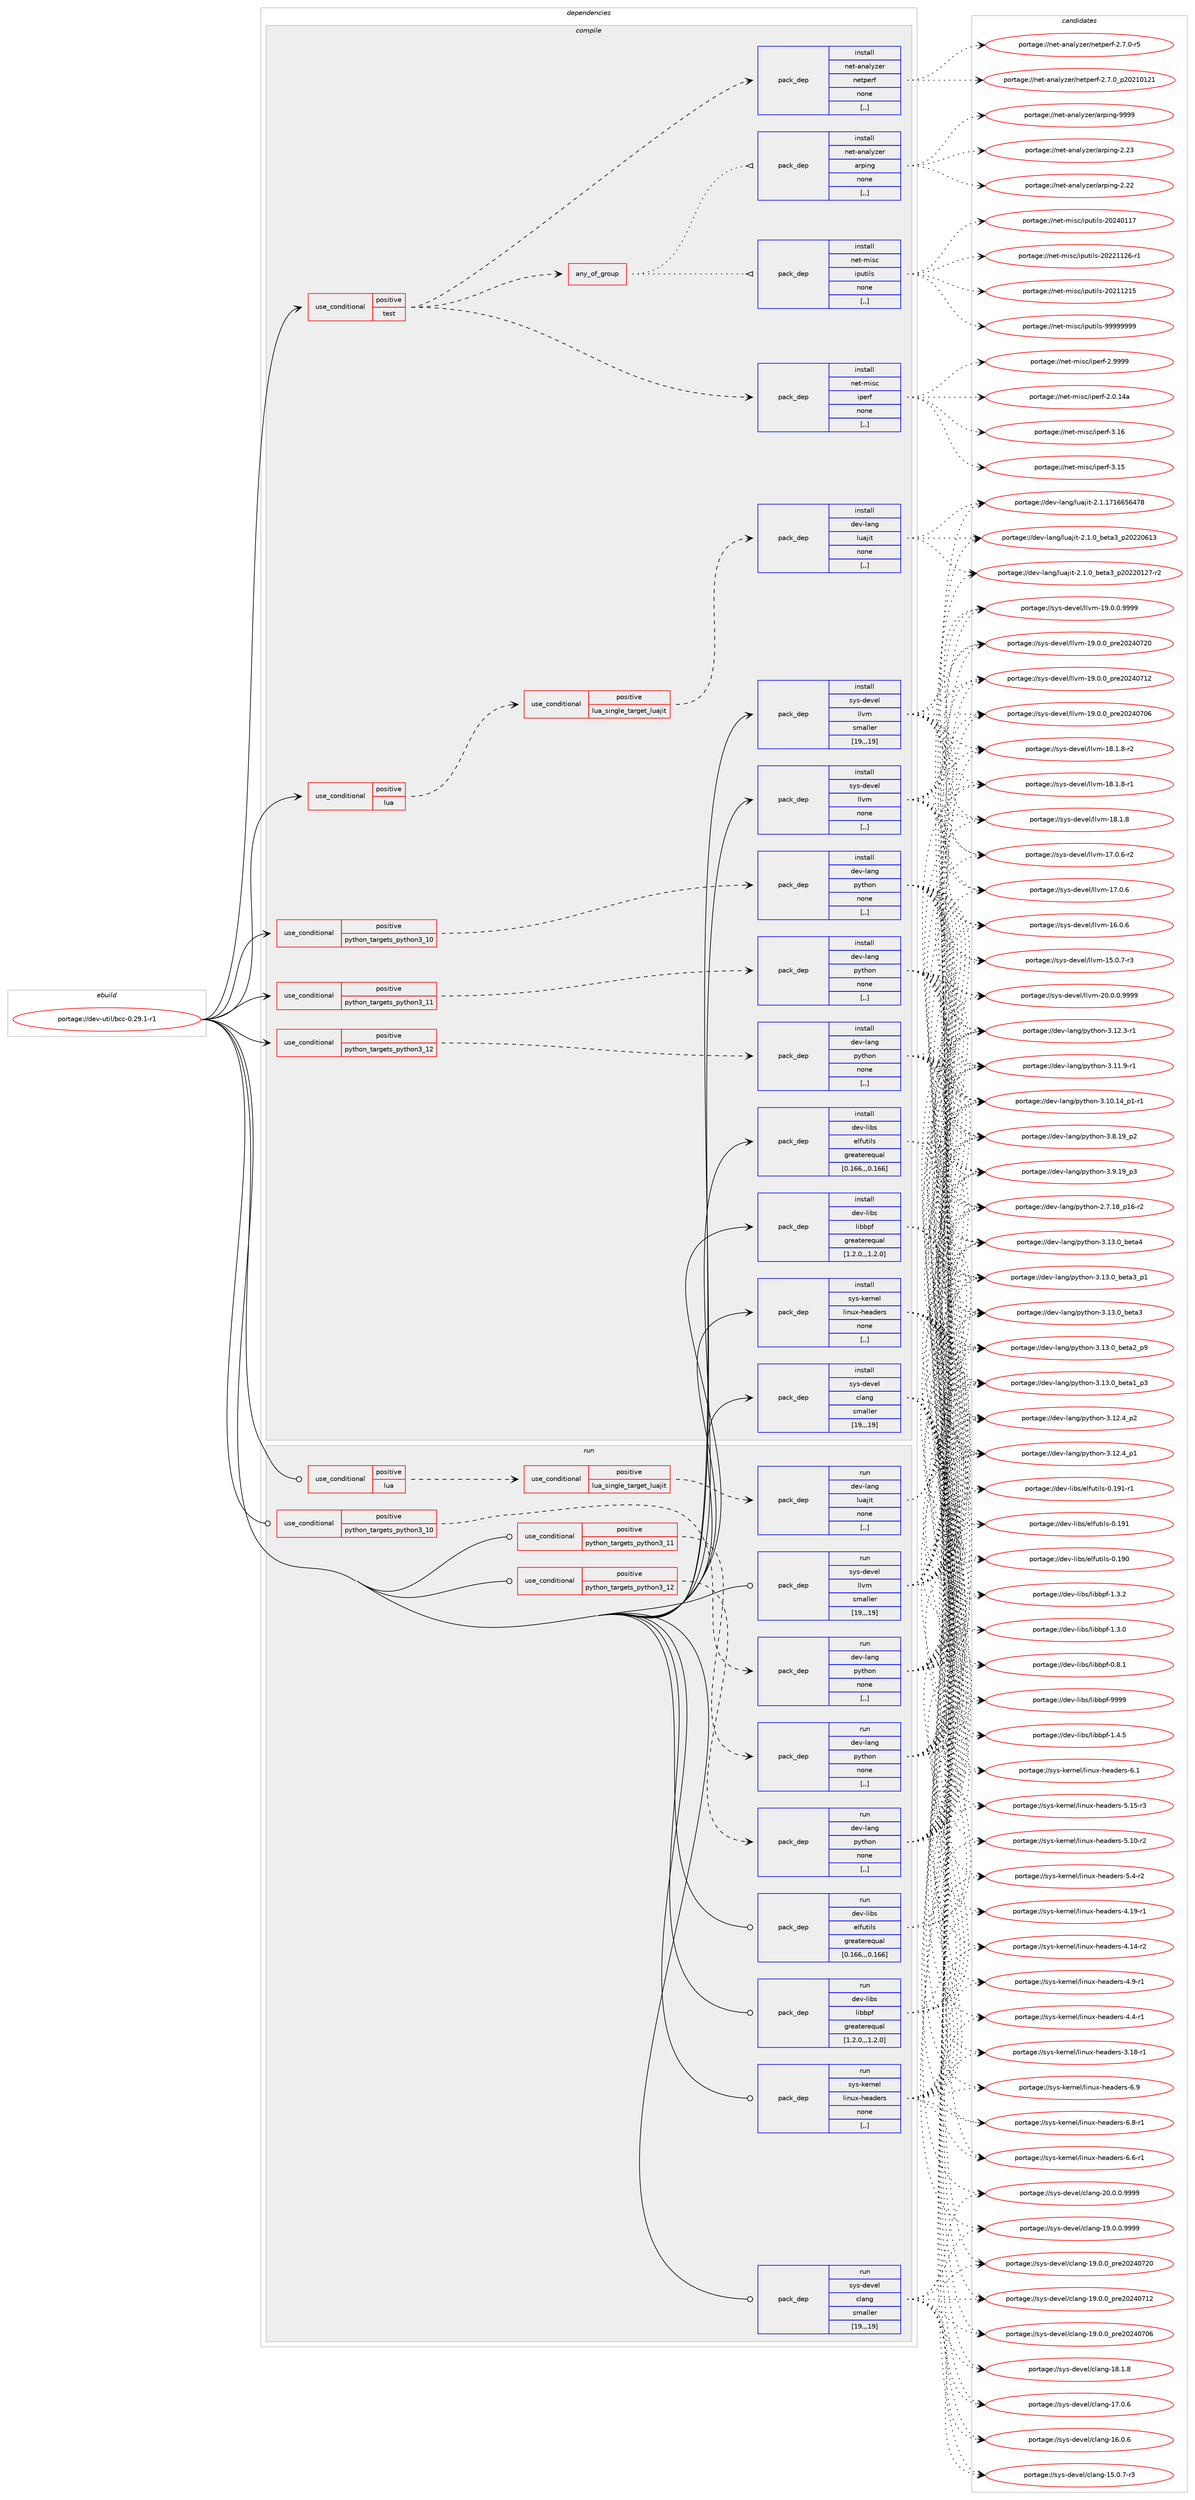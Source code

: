 digraph prolog {

# *************
# Graph options
# *************

newrank=true;
concentrate=true;
compound=true;
graph [rankdir=LR,fontname=Helvetica,fontsize=10,ranksep=1.5];#, ranksep=2.5, nodesep=0.2];
edge  [arrowhead=vee];
node  [fontname=Helvetica,fontsize=10];

# **********
# The ebuild
# **********

subgraph cluster_leftcol {
color=gray;
label=<<i>ebuild</i>>;
id [label="portage://dev-util/bcc-0.29.1-r1", color=red, width=4, href="../dev-util/bcc-0.29.1-r1.svg"];
}

# ****************
# The dependencies
# ****************

subgraph cluster_midcol {
color=gray;
label=<<i>dependencies</i>>;
subgraph cluster_compile {
fillcolor="#eeeeee";
style=filled;
label=<<i>compile</i>>;
subgraph cond59511 {
dependency211293 [label=<<TABLE BORDER="0" CELLBORDER="1" CELLSPACING="0" CELLPADDING="4"><TR><TD ROWSPAN="3" CELLPADDING="10">use_conditional</TD></TR><TR><TD>positive</TD></TR><TR><TD>lua</TD></TR></TABLE>>, shape=none, color=red];
subgraph cond59512 {
dependency211294 [label=<<TABLE BORDER="0" CELLBORDER="1" CELLSPACING="0" CELLPADDING="4"><TR><TD ROWSPAN="3" CELLPADDING="10">use_conditional</TD></TR><TR><TD>positive</TD></TR><TR><TD>lua_single_target_luajit</TD></TR></TABLE>>, shape=none, color=red];
subgraph pack150382 {
dependency211295 [label=<<TABLE BORDER="0" CELLBORDER="1" CELLSPACING="0" CELLPADDING="4" WIDTH="220"><TR><TD ROWSPAN="6" CELLPADDING="30">pack_dep</TD></TR><TR><TD WIDTH="110">install</TD></TR><TR><TD>dev-lang</TD></TR><TR><TD>luajit</TD></TR><TR><TD>none</TD></TR><TR><TD>[,,]</TD></TR></TABLE>>, shape=none, color=blue];
}
dependency211294:e -> dependency211295:w [weight=20,style="dashed",arrowhead="vee"];
}
dependency211293:e -> dependency211294:w [weight=20,style="dashed",arrowhead="vee"];
}
id:e -> dependency211293:w [weight=20,style="solid",arrowhead="vee"];
subgraph cond59513 {
dependency211296 [label=<<TABLE BORDER="0" CELLBORDER="1" CELLSPACING="0" CELLPADDING="4"><TR><TD ROWSPAN="3" CELLPADDING="10">use_conditional</TD></TR><TR><TD>positive</TD></TR><TR><TD>python_targets_python3_10</TD></TR></TABLE>>, shape=none, color=red];
subgraph pack150383 {
dependency211297 [label=<<TABLE BORDER="0" CELLBORDER="1" CELLSPACING="0" CELLPADDING="4" WIDTH="220"><TR><TD ROWSPAN="6" CELLPADDING="30">pack_dep</TD></TR><TR><TD WIDTH="110">install</TD></TR><TR><TD>dev-lang</TD></TR><TR><TD>python</TD></TR><TR><TD>none</TD></TR><TR><TD>[,,]</TD></TR></TABLE>>, shape=none, color=blue];
}
dependency211296:e -> dependency211297:w [weight=20,style="dashed",arrowhead="vee"];
}
id:e -> dependency211296:w [weight=20,style="solid",arrowhead="vee"];
subgraph cond59514 {
dependency211298 [label=<<TABLE BORDER="0" CELLBORDER="1" CELLSPACING="0" CELLPADDING="4"><TR><TD ROWSPAN="3" CELLPADDING="10">use_conditional</TD></TR><TR><TD>positive</TD></TR><TR><TD>python_targets_python3_11</TD></TR></TABLE>>, shape=none, color=red];
subgraph pack150384 {
dependency211299 [label=<<TABLE BORDER="0" CELLBORDER="1" CELLSPACING="0" CELLPADDING="4" WIDTH="220"><TR><TD ROWSPAN="6" CELLPADDING="30">pack_dep</TD></TR><TR><TD WIDTH="110">install</TD></TR><TR><TD>dev-lang</TD></TR><TR><TD>python</TD></TR><TR><TD>none</TD></TR><TR><TD>[,,]</TD></TR></TABLE>>, shape=none, color=blue];
}
dependency211298:e -> dependency211299:w [weight=20,style="dashed",arrowhead="vee"];
}
id:e -> dependency211298:w [weight=20,style="solid",arrowhead="vee"];
subgraph cond59515 {
dependency211300 [label=<<TABLE BORDER="0" CELLBORDER="1" CELLSPACING="0" CELLPADDING="4"><TR><TD ROWSPAN="3" CELLPADDING="10">use_conditional</TD></TR><TR><TD>positive</TD></TR><TR><TD>python_targets_python3_12</TD></TR></TABLE>>, shape=none, color=red];
subgraph pack150385 {
dependency211301 [label=<<TABLE BORDER="0" CELLBORDER="1" CELLSPACING="0" CELLPADDING="4" WIDTH="220"><TR><TD ROWSPAN="6" CELLPADDING="30">pack_dep</TD></TR><TR><TD WIDTH="110">install</TD></TR><TR><TD>dev-lang</TD></TR><TR><TD>python</TD></TR><TR><TD>none</TD></TR><TR><TD>[,,]</TD></TR></TABLE>>, shape=none, color=blue];
}
dependency211300:e -> dependency211301:w [weight=20,style="dashed",arrowhead="vee"];
}
id:e -> dependency211300:w [weight=20,style="solid",arrowhead="vee"];
subgraph cond59516 {
dependency211302 [label=<<TABLE BORDER="0" CELLBORDER="1" CELLSPACING="0" CELLPADDING="4"><TR><TD ROWSPAN="3" CELLPADDING="10">use_conditional</TD></TR><TR><TD>positive</TD></TR><TR><TD>test</TD></TR></TABLE>>, shape=none, color=red];
subgraph any1250 {
dependency211303 [label=<<TABLE BORDER="0" CELLBORDER="1" CELLSPACING="0" CELLPADDING="4"><TR><TD CELLPADDING="10">any_of_group</TD></TR></TABLE>>, shape=none, color=red];subgraph pack150386 {
dependency211304 [label=<<TABLE BORDER="0" CELLBORDER="1" CELLSPACING="0" CELLPADDING="4" WIDTH="220"><TR><TD ROWSPAN="6" CELLPADDING="30">pack_dep</TD></TR><TR><TD WIDTH="110">install</TD></TR><TR><TD>net-misc</TD></TR><TR><TD>iputils</TD></TR><TR><TD>none</TD></TR><TR><TD>[,,]</TD></TR></TABLE>>, shape=none, color=blue];
}
dependency211303:e -> dependency211304:w [weight=20,style="dotted",arrowhead="oinv"];
subgraph pack150387 {
dependency211305 [label=<<TABLE BORDER="0" CELLBORDER="1" CELLSPACING="0" CELLPADDING="4" WIDTH="220"><TR><TD ROWSPAN="6" CELLPADDING="30">pack_dep</TD></TR><TR><TD WIDTH="110">install</TD></TR><TR><TD>net-analyzer</TD></TR><TR><TD>arping</TD></TR><TR><TD>none</TD></TR><TR><TD>[,,]</TD></TR></TABLE>>, shape=none, color=blue];
}
dependency211303:e -> dependency211305:w [weight=20,style="dotted",arrowhead="oinv"];
}
dependency211302:e -> dependency211303:w [weight=20,style="dashed",arrowhead="vee"];
subgraph pack150388 {
dependency211306 [label=<<TABLE BORDER="0" CELLBORDER="1" CELLSPACING="0" CELLPADDING="4" WIDTH="220"><TR><TD ROWSPAN="6" CELLPADDING="30">pack_dep</TD></TR><TR><TD WIDTH="110">install</TD></TR><TR><TD>net-analyzer</TD></TR><TR><TD>netperf</TD></TR><TR><TD>none</TD></TR><TR><TD>[,,]</TD></TR></TABLE>>, shape=none, color=blue];
}
dependency211302:e -> dependency211306:w [weight=20,style="dashed",arrowhead="vee"];
subgraph pack150389 {
dependency211307 [label=<<TABLE BORDER="0" CELLBORDER="1" CELLSPACING="0" CELLPADDING="4" WIDTH="220"><TR><TD ROWSPAN="6" CELLPADDING="30">pack_dep</TD></TR><TR><TD WIDTH="110">install</TD></TR><TR><TD>net-misc</TD></TR><TR><TD>iperf</TD></TR><TR><TD>none</TD></TR><TR><TD>[,,]</TD></TR></TABLE>>, shape=none, color=blue];
}
dependency211302:e -> dependency211307:w [weight=20,style="dashed",arrowhead="vee"];
}
id:e -> dependency211302:w [weight=20,style="solid",arrowhead="vee"];
subgraph pack150390 {
dependency211308 [label=<<TABLE BORDER="0" CELLBORDER="1" CELLSPACING="0" CELLPADDING="4" WIDTH="220"><TR><TD ROWSPAN="6" CELLPADDING="30">pack_dep</TD></TR><TR><TD WIDTH="110">install</TD></TR><TR><TD>dev-libs</TD></TR><TR><TD>elfutils</TD></TR><TR><TD>greaterequal</TD></TR><TR><TD>[0.166,,,0.166]</TD></TR></TABLE>>, shape=none, color=blue];
}
id:e -> dependency211308:w [weight=20,style="solid",arrowhead="vee"];
subgraph pack150391 {
dependency211309 [label=<<TABLE BORDER="0" CELLBORDER="1" CELLSPACING="0" CELLPADDING="4" WIDTH="220"><TR><TD ROWSPAN="6" CELLPADDING="30">pack_dep</TD></TR><TR><TD WIDTH="110">install</TD></TR><TR><TD>dev-libs</TD></TR><TR><TD>libbpf</TD></TR><TR><TD>greaterequal</TD></TR><TR><TD>[1.2.0,,,1.2.0]</TD></TR></TABLE>>, shape=none, color=blue];
}
id:e -> dependency211309:w [weight=20,style="solid",arrowhead="vee"];
subgraph pack150392 {
dependency211310 [label=<<TABLE BORDER="0" CELLBORDER="1" CELLSPACING="0" CELLPADDING="4" WIDTH="220"><TR><TD ROWSPAN="6" CELLPADDING="30">pack_dep</TD></TR><TR><TD WIDTH="110">install</TD></TR><TR><TD>sys-devel</TD></TR><TR><TD>clang</TD></TR><TR><TD>smaller</TD></TR><TR><TD>[19,,,19]</TD></TR></TABLE>>, shape=none, color=blue];
}
id:e -> dependency211310:w [weight=20,style="solid",arrowhead="vee"];
subgraph pack150393 {
dependency211311 [label=<<TABLE BORDER="0" CELLBORDER="1" CELLSPACING="0" CELLPADDING="4" WIDTH="220"><TR><TD ROWSPAN="6" CELLPADDING="30">pack_dep</TD></TR><TR><TD WIDTH="110">install</TD></TR><TR><TD>sys-devel</TD></TR><TR><TD>llvm</TD></TR><TR><TD>smaller</TD></TR><TR><TD>[19,,,19]</TD></TR></TABLE>>, shape=none, color=blue];
}
id:e -> dependency211311:w [weight=20,style="solid",arrowhead="vee"];
subgraph pack150394 {
dependency211312 [label=<<TABLE BORDER="0" CELLBORDER="1" CELLSPACING="0" CELLPADDING="4" WIDTH="220"><TR><TD ROWSPAN="6" CELLPADDING="30">pack_dep</TD></TR><TR><TD WIDTH="110">install</TD></TR><TR><TD>sys-kernel</TD></TR><TR><TD>linux-headers</TD></TR><TR><TD>none</TD></TR><TR><TD>[,,]</TD></TR></TABLE>>, shape=none, color=blue];
}
id:e -> dependency211312:w [weight=20,style="solid",arrowhead="vee"];
subgraph pack150395 {
dependency211313 [label=<<TABLE BORDER="0" CELLBORDER="1" CELLSPACING="0" CELLPADDING="4" WIDTH="220"><TR><TD ROWSPAN="6" CELLPADDING="30">pack_dep</TD></TR><TR><TD WIDTH="110">install</TD></TR><TR><TD>sys-devel</TD></TR><TR><TD>llvm</TD></TR><TR><TD>none</TD></TR><TR><TD>[,,]</TD></TR></TABLE>>, shape=none, color=blue];
}
id:e -> dependency211313:w [weight=20,style="solid",arrowhead="vee"];
}
subgraph cluster_compileandrun {
fillcolor="#eeeeee";
style=filled;
label=<<i>compile and run</i>>;
}
subgraph cluster_run {
fillcolor="#eeeeee";
style=filled;
label=<<i>run</i>>;
subgraph cond59517 {
dependency211314 [label=<<TABLE BORDER="0" CELLBORDER="1" CELLSPACING="0" CELLPADDING="4"><TR><TD ROWSPAN="3" CELLPADDING="10">use_conditional</TD></TR><TR><TD>positive</TD></TR><TR><TD>lua</TD></TR></TABLE>>, shape=none, color=red];
subgraph cond59518 {
dependency211315 [label=<<TABLE BORDER="0" CELLBORDER="1" CELLSPACING="0" CELLPADDING="4"><TR><TD ROWSPAN="3" CELLPADDING="10">use_conditional</TD></TR><TR><TD>positive</TD></TR><TR><TD>lua_single_target_luajit</TD></TR></TABLE>>, shape=none, color=red];
subgraph pack150396 {
dependency211316 [label=<<TABLE BORDER="0" CELLBORDER="1" CELLSPACING="0" CELLPADDING="4" WIDTH="220"><TR><TD ROWSPAN="6" CELLPADDING="30">pack_dep</TD></TR><TR><TD WIDTH="110">run</TD></TR><TR><TD>dev-lang</TD></TR><TR><TD>luajit</TD></TR><TR><TD>none</TD></TR><TR><TD>[,,]</TD></TR></TABLE>>, shape=none, color=blue];
}
dependency211315:e -> dependency211316:w [weight=20,style="dashed",arrowhead="vee"];
}
dependency211314:e -> dependency211315:w [weight=20,style="dashed",arrowhead="vee"];
}
id:e -> dependency211314:w [weight=20,style="solid",arrowhead="odot"];
subgraph cond59519 {
dependency211317 [label=<<TABLE BORDER="0" CELLBORDER="1" CELLSPACING="0" CELLPADDING="4"><TR><TD ROWSPAN="3" CELLPADDING="10">use_conditional</TD></TR><TR><TD>positive</TD></TR><TR><TD>python_targets_python3_10</TD></TR></TABLE>>, shape=none, color=red];
subgraph pack150397 {
dependency211318 [label=<<TABLE BORDER="0" CELLBORDER="1" CELLSPACING="0" CELLPADDING="4" WIDTH="220"><TR><TD ROWSPAN="6" CELLPADDING="30">pack_dep</TD></TR><TR><TD WIDTH="110">run</TD></TR><TR><TD>dev-lang</TD></TR><TR><TD>python</TD></TR><TR><TD>none</TD></TR><TR><TD>[,,]</TD></TR></TABLE>>, shape=none, color=blue];
}
dependency211317:e -> dependency211318:w [weight=20,style="dashed",arrowhead="vee"];
}
id:e -> dependency211317:w [weight=20,style="solid",arrowhead="odot"];
subgraph cond59520 {
dependency211319 [label=<<TABLE BORDER="0" CELLBORDER="1" CELLSPACING="0" CELLPADDING="4"><TR><TD ROWSPAN="3" CELLPADDING="10">use_conditional</TD></TR><TR><TD>positive</TD></TR><TR><TD>python_targets_python3_11</TD></TR></TABLE>>, shape=none, color=red];
subgraph pack150398 {
dependency211320 [label=<<TABLE BORDER="0" CELLBORDER="1" CELLSPACING="0" CELLPADDING="4" WIDTH="220"><TR><TD ROWSPAN="6" CELLPADDING="30">pack_dep</TD></TR><TR><TD WIDTH="110">run</TD></TR><TR><TD>dev-lang</TD></TR><TR><TD>python</TD></TR><TR><TD>none</TD></TR><TR><TD>[,,]</TD></TR></TABLE>>, shape=none, color=blue];
}
dependency211319:e -> dependency211320:w [weight=20,style="dashed",arrowhead="vee"];
}
id:e -> dependency211319:w [weight=20,style="solid",arrowhead="odot"];
subgraph cond59521 {
dependency211321 [label=<<TABLE BORDER="0" CELLBORDER="1" CELLSPACING="0" CELLPADDING="4"><TR><TD ROWSPAN="3" CELLPADDING="10">use_conditional</TD></TR><TR><TD>positive</TD></TR><TR><TD>python_targets_python3_12</TD></TR></TABLE>>, shape=none, color=red];
subgraph pack150399 {
dependency211322 [label=<<TABLE BORDER="0" CELLBORDER="1" CELLSPACING="0" CELLPADDING="4" WIDTH="220"><TR><TD ROWSPAN="6" CELLPADDING="30">pack_dep</TD></TR><TR><TD WIDTH="110">run</TD></TR><TR><TD>dev-lang</TD></TR><TR><TD>python</TD></TR><TR><TD>none</TD></TR><TR><TD>[,,]</TD></TR></TABLE>>, shape=none, color=blue];
}
dependency211321:e -> dependency211322:w [weight=20,style="dashed",arrowhead="vee"];
}
id:e -> dependency211321:w [weight=20,style="solid",arrowhead="odot"];
subgraph pack150400 {
dependency211323 [label=<<TABLE BORDER="0" CELLBORDER="1" CELLSPACING="0" CELLPADDING="4" WIDTH="220"><TR><TD ROWSPAN="6" CELLPADDING="30">pack_dep</TD></TR><TR><TD WIDTH="110">run</TD></TR><TR><TD>dev-libs</TD></TR><TR><TD>elfutils</TD></TR><TR><TD>greaterequal</TD></TR><TR><TD>[0.166,,,0.166]</TD></TR></TABLE>>, shape=none, color=blue];
}
id:e -> dependency211323:w [weight=20,style="solid",arrowhead="odot"];
subgraph pack150401 {
dependency211324 [label=<<TABLE BORDER="0" CELLBORDER="1" CELLSPACING="0" CELLPADDING="4" WIDTH="220"><TR><TD ROWSPAN="6" CELLPADDING="30">pack_dep</TD></TR><TR><TD WIDTH="110">run</TD></TR><TR><TD>dev-libs</TD></TR><TR><TD>libbpf</TD></TR><TR><TD>greaterequal</TD></TR><TR><TD>[1.2.0,,,1.2.0]</TD></TR></TABLE>>, shape=none, color=blue];
}
id:e -> dependency211324:w [weight=20,style="solid",arrowhead="odot"];
subgraph pack150402 {
dependency211325 [label=<<TABLE BORDER="0" CELLBORDER="1" CELLSPACING="0" CELLPADDING="4" WIDTH="220"><TR><TD ROWSPAN="6" CELLPADDING="30">pack_dep</TD></TR><TR><TD WIDTH="110">run</TD></TR><TR><TD>sys-devel</TD></TR><TR><TD>clang</TD></TR><TR><TD>smaller</TD></TR><TR><TD>[19,,,19]</TD></TR></TABLE>>, shape=none, color=blue];
}
id:e -> dependency211325:w [weight=20,style="solid",arrowhead="odot"];
subgraph pack150403 {
dependency211326 [label=<<TABLE BORDER="0" CELLBORDER="1" CELLSPACING="0" CELLPADDING="4" WIDTH="220"><TR><TD ROWSPAN="6" CELLPADDING="30">pack_dep</TD></TR><TR><TD WIDTH="110">run</TD></TR><TR><TD>sys-devel</TD></TR><TR><TD>llvm</TD></TR><TR><TD>smaller</TD></TR><TR><TD>[19,,,19]</TD></TR></TABLE>>, shape=none, color=blue];
}
id:e -> dependency211326:w [weight=20,style="solid",arrowhead="odot"];
subgraph pack150404 {
dependency211327 [label=<<TABLE BORDER="0" CELLBORDER="1" CELLSPACING="0" CELLPADDING="4" WIDTH="220"><TR><TD ROWSPAN="6" CELLPADDING="30">pack_dep</TD></TR><TR><TD WIDTH="110">run</TD></TR><TR><TD>sys-kernel</TD></TR><TR><TD>linux-headers</TD></TR><TR><TD>none</TD></TR><TR><TD>[,,]</TD></TR></TABLE>>, shape=none, color=blue];
}
id:e -> dependency211327:w [weight=20,style="solid",arrowhead="odot"];
}
}

# **************
# The candidates
# **************

subgraph cluster_choices {
rank=same;
color=gray;
label=<<i>candidates</i>>;

subgraph choice150382 {
color=black;
nodesep=1;
choice10010111845108971101034710811797106105116455046494649554954545354525556 [label="portage://dev-lang/luajit-2.1.1716656478", color=red, width=4,href="../dev-lang/luajit-2.1.1716656478.svg"];
choice1001011184510897110103471081179710610511645504649464895981011169751951125048505048544951 [label="portage://dev-lang/luajit-2.1.0_beta3_p20220613", color=red, width=4,href="../dev-lang/luajit-2.1.0_beta3_p20220613.svg"];
choice10010111845108971101034710811797106105116455046494648959810111697519511250485050484950554511450 [label="portage://dev-lang/luajit-2.1.0_beta3_p20220127-r2", color=red, width=4,href="../dev-lang/luajit-2.1.0_beta3_p20220127-r2.svg"];
dependency211295:e -> choice10010111845108971101034710811797106105116455046494649554954545354525556:w [style=dotted,weight="100"];
dependency211295:e -> choice1001011184510897110103471081179710610511645504649464895981011169751951125048505048544951:w [style=dotted,weight="100"];
dependency211295:e -> choice10010111845108971101034710811797106105116455046494648959810111697519511250485050484950554511450:w [style=dotted,weight="100"];
}
subgraph choice150383 {
color=black;
nodesep=1;
choice1001011184510897110103471121211161041111104551464951464895981011169752 [label="portage://dev-lang/python-3.13.0_beta4", color=red, width=4,href="../dev-lang/python-3.13.0_beta4.svg"];
choice10010111845108971101034711212111610411111045514649514648959810111697519511249 [label="portage://dev-lang/python-3.13.0_beta3_p1", color=red, width=4,href="../dev-lang/python-3.13.0_beta3_p1.svg"];
choice1001011184510897110103471121211161041111104551464951464895981011169751 [label="portage://dev-lang/python-3.13.0_beta3", color=red, width=4,href="../dev-lang/python-3.13.0_beta3.svg"];
choice10010111845108971101034711212111610411111045514649514648959810111697509511257 [label="portage://dev-lang/python-3.13.0_beta2_p9", color=red, width=4,href="../dev-lang/python-3.13.0_beta2_p9.svg"];
choice10010111845108971101034711212111610411111045514649514648959810111697499511251 [label="portage://dev-lang/python-3.13.0_beta1_p3", color=red, width=4,href="../dev-lang/python-3.13.0_beta1_p3.svg"];
choice100101118451089711010347112121116104111110455146495046529511250 [label="portage://dev-lang/python-3.12.4_p2", color=red, width=4,href="../dev-lang/python-3.12.4_p2.svg"];
choice100101118451089711010347112121116104111110455146495046529511249 [label="portage://dev-lang/python-3.12.4_p1", color=red, width=4,href="../dev-lang/python-3.12.4_p1.svg"];
choice100101118451089711010347112121116104111110455146495046514511449 [label="portage://dev-lang/python-3.12.3-r1", color=red, width=4,href="../dev-lang/python-3.12.3-r1.svg"];
choice100101118451089711010347112121116104111110455146494946574511449 [label="portage://dev-lang/python-3.11.9-r1", color=red, width=4,href="../dev-lang/python-3.11.9-r1.svg"];
choice100101118451089711010347112121116104111110455146494846495295112494511449 [label="portage://dev-lang/python-3.10.14_p1-r1", color=red, width=4,href="../dev-lang/python-3.10.14_p1-r1.svg"];
choice100101118451089711010347112121116104111110455146574649579511251 [label="portage://dev-lang/python-3.9.19_p3", color=red, width=4,href="../dev-lang/python-3.9.19_p3.svg"];
choice100101118451089711010347112121116104111110455146564649579511250 [label="portage://dev-lang/python-3.8.19_p2", color=red, width=4,href="../dev-lang/python-3.8.19_p2.svg"];
choice100101118451089711010347112121116104111110455046554649569511249544511450 [label="portage://dev-lang/python-2.7.18_p16-r2", color=red, width=4,href="../dev-lang/python-2.7.18_p16-r2.svg"];
dependency211297:e -> choice1001011184510897110103471121211161041111104551464951464895981011169752:w [style=dotted,weight="100"];
dependency211297:e -> choice10010111845108971101034711212111610411111045514649514648959810111697519511249:w [style=dotted,weight="100"];
dependency211297:e -> choice1001011184510897110103471121211161041111104551464951464895981011169751:w [style=dotted,weight="100"];
dependency211297:e -> choice10010111845108971101034711212111610411111045514649514648959810111697509511257:w [style=dotted,weight="100"];
dependency211297:e -> choice10010111845108971101034711212111610411111045514649514648959810111697499511251:w [style=dotted,weight="100"];
dependency211297:e -> choice100101118451089711010347112121116104111110455146495046529511250:w [style=dotted,weight="100"];
dependency211297:e -> choice100101118451089711010347112121116104111110455146495046529511249:w [style=dotted,weight="100"];
dependency211297:e -> choice100101118451089711010347112121116104111110455146495046514511449:w [style=dotted,weight="100"];
dependency211297:e -> choice100101118451089711010347112121116104111110455146494946574511449:w [style=dotted,weight="100"];
dependency211297:e -> choice100101118451089711010347112121116104111110455146494846495295112494511449:w [style=dotted,weight="100"];
dependency211297:e -> choice100101118451089711010347112121116104111110455146574649579511251:w [style=dotted,weight="100"];
dependency211297:e -> choice100101118451089711010347112121116104111110455146564649579511250:w [style=dotted,weight="100"];
dependency211297:e -> choice100101118451089711010347112121116104111110455046554649569511249544511450:w [style=dotted,weight="100"];
}
subgraph choice150384 {
color=black;
nodesep=1;
choice1001011184510897110103471121211161041111104551464951464895981011169752 [label="portage://dev-lang/python-3.13.0_beta4", color=red, width=4,href="../dev-lang/python-3.13.0_beta4.svg"];
choice10010111845108971101034711212111610411111045514649514648959810111697519511249 [label="portage://dev-lang/python-3.13.0_beta3_p1", color=red, width=4,href="../dev-lang/python-3.13.0_beta3_p1.svg"];
choice1001011184510897110103471121211161041111104551464951464895981011169751 [label="portage://dev-lang/python-3.13.0_beta3", color=red, width=4,href="../dev-lang/python-3.13.0_beta3.svg"];
choice10010111845108971101034711212111610411111045514649514648959810111697509511257 [label="portage://dev-lang/python-3.13.0_beta2_p9", color=red, width=4,href="../dev-lang/python-3.13.0_beta2_p9.svg"];
choice10010111845108971101034711212111610411111045514649514648959810111697499511251 [label="portage://dev-lang/python-3.13.0_beta1_p3", color=red, width=4,href="../dev-lang/python-3.13.0_beta1_p3.svg"];
choice100101118451089711010347112121116104111110455146495046529511250 [label="portage://dev-lang/python-3.12.4_p2", color=red, width=4,href="../dev-lang/python-3.12.4_p2.svg"];
choice100101118451089711010347112121116104111110455146495046529511249 [label="portage://dev-lang/python-3.12.4_p1", color=red, width=4,href="../dev-lang/python-3.12.4_p1.svg"];
choice100101118451089711010347112121116104111110455146495046514511449 [label="portage://dev-lang/python-3.12.3-r1", color=red, width=4,href="../dev-lang/python-3.12.3-r1.svg"];
choice100101118451089711010347112121116104111110455146494946574511449 [label="portage://dev-lang/python-3.11.9-r1", color=red, width=4,href="../dev-lang/python-3.11.9-r1.svg"];
choice100101118451089711010347112121116104111110455146494846495295112494511449 [label="portage://dev-lang/python-3.10.14_p1-r1", color=red, width=4,href="../dev-lang/python-3.10.14_p1-r1.svg"];
choice100101118451089711010347112121116104111110455146574649579511251 [label="portage://dev-lang/python-3.9.19_p3", color=red, width=4,href="../dev-lang/python-3.9.19_p3.svg"];
choice100101118451089711010347112121116104111110455146564649579511250 [label="portage://dev-lang/python-3.8.19_p2", color=red, width=4,href="../dev-lang/python-3.8.19_p2.svg"];
choice100101118451089711010347112121116104111110455046554649569511249544511450 [label="portage://dev-lang/python-2.7.18_p16-r2", color=red, width=4,href="../dev-lang/python-2.7.18_p16-r2.svg"];
dependency211299:e -> choice1001011184510897110103471121211161041111104551464951464895981011169752:w [style=dotted,weight="100"];
dependency211299:e -> choice10010111845108971101034711212111610411111045514649514648959810111697519511249:w [style=dotted,weight="100"];
dependency211299:e -> choice1001011184510897110103471121211161041111104551464951464895981011169751:w [style=dotted,weight="100"];
dependency211299:e -> choice10010111845108971101034711212111610411111045514649514648959810111697509511257:w [style=dotted,weight="100"];
dependency211299:e -> choice10010111845108971101034711212111610411111045514649514648959810111697499511251:w [style=dotted,weight="100"];
dependency211299:e -> choice100101118451089711010347112121116104111110455146495046529511250:w [style=dotted,weight="100"];
dependency211299:e -> choice100101118451089711010347112121116104111110455146495046529511249:w [style=dotted,weight="100"];
dependency211299:e -> choice100101118451089711010347112121116104111110455146495046514511449:w [style=dotted,weight="100"];
dependency211299:e -> choice100101118451089711010347112121116104111110455146494946574511449:w [style=dotted,weight="100"];
dependency211299:e -> choice100101118451089711010347112121116104111110455146494846495295112494511449:w [style=dotted,weight="100"];
dependency211299:e -> choice100101118451089711010347112121116104111110455146574649579511251:w [style=dotted,weight="100"];
dependency211299:e -> choice100101118451089711010347112121116104111110455146564649579511250:w [style=dotted,weight="100"];
dependency211299:e -> choice100101118451089711010347112121116104111110455046554649569511249544511450:w [style=dotted,weight="100"];
}
subgraph choice150385 {
color=black;
nodesep=1;
choice1001011184510897110103471121211161041111104551464951464895981011169752 [label="portage://dev-lang/python-3.13.0_beta4", color=red, width=4,href="../dev-lang/python-3.13.0_beta4.svg"];
choice10010111845108971101034711212111610411111045514649514648959810111697519511249 [label="portage://dev-lang/python-3.13.0_beta3_p1", color=red, width=4,href="../dev-lang/python-3.13.0_beta3_p1.svg"];
choice1001011184510897110103471121211161041111104551464951464895981011169751 [label="portage://dev-lang/python-3.13.0_beta3", color=red, width=4,href="../dev-lang/python-3.13.0_beta3.svg"];
choice10010111845108971101034711212111610411111045514649514648959810111697509511257 [label="portage://dev-lang/python-3.13.0_beta2_p9", color=red, width=4,href="../dev-lang/python-3.13.0_beta2_p9.svg"];
choice10010111845108971101034711212111610411111045514649514648959810111697499511251 [label="portage://dev-lang/python-3.13.0_beta1_p3", color=red, width=4,href="../dev-lang/python-3.13.0_beta1_p3.svg"];
choice100101118451089711010347112121116104111110455146495046529511250 [label="portage://dev-lang/python-3.12.4_p2", color=red, width=4,href="../dev-lang/python-3.12.4_p2.svg"];
choice100101118451089711010347112121116104111110455146495046529511249 [label="portage://dev-lang/python-3.12.4_p1", color=red, width=4,href="../dev-lang/python-3.12.4_p1.svg"];
choice100101118451089711010347112121116104111110455146495046514511449 [label="portage://dev-lang/python-3.12.3-r1", color=red, width=4,href="../dev-lang/python-3.12.3-r1.svg"];
choice100101118451089711010347112121116104111110455146494946574511449 [label="portage://dev-lang/python-3.11.9-r1", color=red, width=4,href="../dev-lang/python-3.11.9-r1.svg"];
choice100101118451089711010347112121116104111110455146494846495295112494511449 [label="portage://dev-lang/python-3.10.14_p1-r1", color=red, width=4,href="../dev-lang/python-3.10.14_p1-r1.svg"];
choice100101118451089711010347112121116104111110455146574649579511251 [label="portage://dev-lang/python-3.9.19_p3", color=red, width=4,href="../dev-lang/python-3.9.19_p3.svg"];
choice100101118451089711010347112121116104111110455146564649579511250 [label="portage://dev-lang/python-3.8.19_p2", color=red, width=4,href="../dev-lang/python-3.8.19_p2.svg"];
choice100101118451089711010347112121116104111110455046554649569511249544511450 [label="portage://dev-lang/python-2.7.18_p16-r2", color=red, width=4,href="../dev-lang/python-2.7.18_p16-r2.svg"];
dependency211301:e -> choice1001011184510897110103471121211161041111104551464951464895981011169752:w [style=dotted,weight="100"];
dependency211301:e -> choice10010111845108971101034711212111610411111045514649514648959810111697519511249:w [style=dotted,weight="100"];
dependency211301:e -> choice1001011184510897110103471121211161041111104551464951464895981011169751:w [style=dotted,weight="100"];
dependency211301:e -> choice10010111845108971101034711212111610411111045514649514648959810111697509511257:w [style=dotted,weight="100"];
dependency211301:e -> choice10010111845108971101034711212111610411111045514649514648959810111697499511251:w [style=dotted,weight="100"];
dependency211301:e -> choice100101118451089711010347112121116104111110455146495046529511250:w [style=dotted,weight="100"];
dependency211301:e -> choice100101118451089711010347112121116104111110455146495046529511249:w [style=dotted,weight="100"];
dependency211301:e -> choice100101118451089711010347112121116104111110455146495046514511449:w [style=dotted,weight="100"];
dependency211301:e -> choice100101118451089711010347112121116104111110455146494946574511449:w [style=dotted,weight="100"];
dependency211301:e -> choice100101118451089711010347112121116104111110455146494846495295112494511449:w [style=dotted,weight="100"];
dependency211301:e -> choice100101118451089711010347112121116104111110455146574649579511251:w [style=dotted,weight="100"];
dependency211301:e -> choice100101118451089711010347112121116104111110455146564649579511250:w [style=dotted,weight="100"];
dependency211301:e -> choice100101118451089711010347112121116104111110455046554649569511249544511450:w [style=dotted,weight="100"];
}
subgraph choice150386 {
color=black;
nodesep=1;
choice110101116451091051159947105112117116105108115455757575757575757 [label="portage://net-misc/iputils-99999999", color=red, width=4,href="../net-misc/iputils-99999999.svg"];
choice110101116451091051159947105112117116105108115455048505248494955 [label="portage://net-misc/iputils-20240117", color=red, width=4,href="../net-misc/iputils-20240117.svg"];
choice1101011164510910511599471051121171161051081154550485050494950544511449 [label="portage://net-misc/iputils-20221126-r1", color=red, width=4,href="../net-misc/iputils-20221126-r1.svg"];
choice110101116451091051159947105112117116105108115455048504949504953 [label="portage://net-misc/iputils-20211215", color=red, width=4,href="../net-misc/iputils-20211215.svg"];
dependency211304:e -> choice110101116451091051159947105112117116105108115455757575757575757:w [style=dotted,weight="100"];
dependency211304:e -> choice110101116451091051159947105112117116105108115455048505248494955:w [style=dotted,weight="100"];
dependency211304:e -> choice1101011164510910511599471051121171161051081154550485050494950544511449:w [style=dotted,weight="100"];
dependency211304:e -> choice110101116451091051159947105112117116105108115455048504949504953:w [style=dotted,weight="100"];
}
subgraph choice150387 {
color=black;
nodesep=1;
choice11010111645971109710812112210111447971141121051101034557575757 [label="portage://net-analyzer/arping-9999", color=red, width=4,href="../net-analyzer/arping-9999.svg"];
choice11010111645971109710812112210111447971141121051101034550465051 [label="portage://net-analyzer/arping-2.23", color=red, width=4,href="../net-analyzer/arping-2.23.svg"];
choice11010111645971109710812112210111447971141121051101034550465050 [label="portage://net-analyzer/arping-2.22", color=red, width=4,href="../net-analyzer/arping-2.22.svg"];
dependency211305:e -> choice11010111645971109710812112210111447971141121051101034557575757:w [style=dotted,weight="100"];
dependency211305:e -> choice11010111645971109710812112210111447971141121051101034550465051:w [style=dotted,weight="100"];
dependency211305:e -> choice11010111645971109710812112210111447971141121051101034550465050:w [style=dotted,weight="100"];
}
subgraph choice150388 {
color=black;
nodesep=1;
choice11010111645971109710812112210111447110101116112101114102455046554648951125048504948495049 [label="portage://net-analyzer/netperf-2.7.0_p20210121", color=red, width=4,href="../net-analyzer/netperf-2.7.0_p20210121.svg"];
choice110101116459711097108121122101114471101011161121011141024550465546484511453 [label="portage://net-analyzer/netperf-2.7.0-r5", color=red, width=4,href="../net-analyzer/netperf-2.7.0-r5.svg"];
dependency211306:e -> choice11010111645971109710812112210111447110101116112101114102455046554648951125048504948495049:w [style=dotted,weight="100"];
dependency211306:e -> choice110101116459711097108121122101114471101011161121011141024550465546484511453:w [style=dotted,weight="100"];
}
subgraph choice150389 {
color=black;
nodesep=1;
choice1101011164510910511599471051121011141024551464954 [label="portage://net-misc/iperf-3.16", color=red, width=4,href="../net-misc/iperf-3.16.svg"];
choice1101011164510910511599471051121011141024551464953 [label="portage://net-misc/iperf-3.15", color=red, width=4,href="../net-misc/iperf-3.15.svg"];
choice11010111645109105115994710511210111410245504657575757 [label="portage://net-misc/iperf-2.9999", color=red, width=4,href="../net-misc/iperf-2.9999.svg"];
choice1101011164510910511599471051121011141024550464846495297 [label="portage://net-misc/iperf-2.0.14a", color=red, width=4,href="../net-misc/iperf-2.0.14a.svg"];
dependency211307:e -> choice1101011164510910511599471051121011141024551464954:w [style=dotted,weight="100"];
dependency211307:e -> choice1101011164510910511599471051121011141024551464953:w [style=dotted,weight="100"];
dependency211307:e -> choice11010111645109105115994710511210111410245504657575757:w [style=dotted,weight="100"];
dependency211307:e -> choice1101011164510910511599471051121011141024550464846495297:w [style=dotted,weight="100"];
}
subgraph choice150390 {
color=black;
nodesep=1;
choice1001011184510810598115471011081021171161051081154548464957494511449 [label="portage://dev-libs/elfutils-0.191-r1", color=red, width=4,href="../dev-libs/elfutils-0.191-r1.svg"];
choice100101118451081059811547101108102117116105108115454846495749 [label="portage://dev-libs/elfutils-0.191", color=red, width=4,href="../dev-libs/elfutils-0.191.svg"];
choice100101118451081059811547101108102117116105108115454846495748 [label="portage://dev-libs/elfutils-0.190", color=red, width=4,href="../dev-libs/elfutils-0.190.svg"];
dependency211308:e -> choice1001011184510810598115471011081021171161051081154548464957494511449:w [style=dotted,weight="100"];
dependency211308:e -> choice100101118451081059811547101108102117116105108115454846495749:w [style=dotted,weight="100"];
dependency211308:e -> choice100101118451081059811547101108102117116105108115454846495748:w [style=dotted,weight="100"];
}
subgraph choice150391 {
color=black;
nodesep=1;
choice10010111845108105981154710810598981121024557575757 [label="portage://dev-libs/libbpf-9999", color=red, width=4,href="../dev-libs/libbpf-9999.svg"];
choice1001011184510810598115471081059898112102454946524653 [label="portage://dev-libs/libbpf-1.4.5", color=red, width=4,href="../dev-libs/libbpf-1.4.5.svg"];
choice1001011184510810598115471081059898112102454946514650 [label="portage://dev-libs/libbpf-1.3.2", color=red, width=4,href="../dev-libs/libbpf-1.3.2.svg"];
choice1001011184510810598115471081059898112102454946514648 [label="portage://dev-libs/libbpf-1.3.0", color=red, width=4,href="../dev-libs/libbpf-1.3.0.svg"];
choice1001011184510810598115471081059898112102454846564649 [label="portage://dev-libs/libbpf-0.8.1", color=red, width=4,href="../dev-libs/libbpf-0.8.1.svg"];
dependency211309:e -> choice10010111845108105981154710810598981121024557575757:w [style=dotted,weight="100"];
dependency211309:e -> choice1001011184510810598115471081059898112102454946524653:w [style=dotted,weight="100"];
dependency211309:e -> choice1001011184510810598115471081059898112102454946514650:w [style=dotted,weight="100"];
dependency211309:e -> choice1001011184510810598115471081059898112102454946514648:w [style=dotted,weight="100"];
dependency211309:e -> choice1001011184510810598115471081059898112102454846564649:w [style=dotted,weight="100"];
}
subgraph choice150392 {
color=black;
nodesep=1;
choice11512111545100101118101108479910897110103455048464846484657575757 [label="portage://sys-devel/clang-20.0.0.9999", color=red, width=4,href="../sys-devel/clang-20.0.0.9999.svg"];
choice11512111545100101118101108479910897110103454957464846484657575757 [label="portage://sys-devel/clang-19.0.0.9999", color=red, width=4,href="../sys-devel/clang-19.0.0.9999.svg"];
choice1151211154510010111810110847991089711010345495746484648951121141015048505248555048 [label="portage://sys-devel/clang-19.0.0_pre20240720", color=red, width=4,href="../sys-devel/clang-19.0.0_pre20240720.svg"];
choice1151211154510010111810110847991089711010345495746484648951121141015048505248554950 [label="portage://sys-devel/clang-19.0.0_pre20240712", color=red, width=4,href="../sys-devel/clang-19.0.0_pre20240712.svg"];
choice1151211154510010111810110847991089711010345495746484648951121141015048505248554854 [label="portage://sys-devel/clang-19.0.0_pre20240706", color=red, width=4,href="../sys-devel/clang-19.0.0_pre20240706.svg"];
choice1151211154510010111810110847991089711010345495646494656 [label="portage://sys-devel/clang-18.1.8", color=red, width=4,href="../sys-devel/clang-18.1.8.svg"];
choice1151211154510010111810110847991089711010345495546484654 [label="portage://sys-devel/clang-17.0.6", color=red, width=4,href="../sys-devel/clang-17.0.6.svg"];
choice1151211154510010111810110847991089711010345495446484654 [label="portage://sys-devel/clang-16.0.6", color=red, width=4,href="../sys-devel/clang-16.0.6.svg"];
choice11512111545100101118101108479910897110103454953464846554511451 [label="portage://sys-devel/clang-15.0.7-r3", color=red, width=4,href="../sys-devel/clang-15.0.7-r3.svg"];
dependency211310:e -> choice11512111545100101118101108479910897110103455048464846484657575757:w [style=dotted,weight="100"];
dependency211310:e -> choice11512111545100101118101108479910897110103454957464846484657575757:w [style=dotted,weight="100"];
dependency211310:e -> choice1151211154510010111810110847991089711010345495746484648951121141015048505248555048:w [style=dotted,weight="100"];
dependency211310:e -> choice1151211154510010111810110847991089711010345495746484648951121141015048505248554950:w [style=dotted,weight="100"];
dependency211310:e -> choice1151211154510010111810110847991089711010345495746484648951121141015048505248554854:w [style=dotted,weight="100"];
dependency211310:e -> choice1151211154510010111810110847991089711010345495646494656:w [style=dotted,weight="100"];
dependency211310:e -> choice1151211154510010111810110847991089711010345495546484654:w [style=dotted,weight="100"];
dependency211310:e -> choice1151211154510010111810110847991089711010345495446484654:w [style=dotted,weight="100"];
dependency211310:e -> choice11512111545100101118101108479910897110103454953464846554511451:w [style=dotted,weight="100"];
}
subgraph choice150393 {
color=black;
nodesep=1;
choice1151211154510010111810110847108108118109455048464846484657575757 [label="portage://sys-devel/llvm-20.0.0.9999", color=red, width=4,href="../sys-devel/llvm-20.0.0.9999.svg"];
choice1151211154510010111810110847108108118109454957464846484657575757 [label="portage://sys-devel/llvm-19.0.0.9999", color=red, width=4,href="../sys-devel/llvm-19.0.0.9999.svg"];
choice115121115451001011181011084710810811810945495746484648951121141015048505248555048 [label="portage://sys-devel/llvm-19.0.0_pre20240720", color=red, width=4,href="../sys-devel/llvm-19.0.0_pre20240720.svg"];
choice115121115451001011181011084710810811810945495746484648951121141015048505248554950 [label="portage://sys-devel/llvm-19.0.0_pre20240712", color=red, width=4,href="../sys-devel/llvm-19.0.0_pre20240712.svg"];
choice115121115451001011181011084710810811810945495746484648951121141015048505248554854 [label="portage://sys-devel/llvm-19.0.0_pre20240706", color=red, width=4,href="../sys-devel/llvm-19.0.0_pre20240706.svg"];
choice1151211154510010111810110847108108118109454956464946564511450 [label="portage://sys-devel/llvm-18.1.8-r2", color=red, width=4,href="../sys-devel/llvm-18.1.8-r2.svg"];
choice1151211154510010111810110847108108118109454956464946564511449 [label="portage://sys-devel/llvm-18.1.8-r1", color=red, width=4,href="../sys-devel/llvm-18.1.8-r1.svg"];
choice115121115451001011181011084710810811810945495646494656 [label="portage://sys-devel/llvm-18.1.8", color=red, width=4,href="../sys-devel/llvm-18.1.8.svg"];
choice1151211154510010111810110847108108118109454955464846544511450 [label="portage://sys-devel/llvm-17.0.6-r2", color=red, width=4,href="../sys-devel/llvm-17.0.6-r2.svg"];
choice115121115451001011181011084710810811810945495546484654 [label="portage://sys-devel/llvm-17.0.6", color=red, width=4,href="../sys-devel/llvm-17.0.6.svg"];
choice115121115451001011181011084710810811810945495446484654 [label="portage://sys-devel/llvm-16.0.6", color=red, width=4,href="../sys-devel/llvm-16.0.6.svg"];
choice1151211154510010111810110847108108118109454953464846554511451 [label="portage://sys-devel/llvm-15.0.7-r3", color=red, width=4,href="../sys-devel/llvm-15.0.7-r3.svg"];
dependency211311:e -> choice1151211154510010111810110847108108118109455048464846484657575757:w [style=dotted,weight="100"];
dependency211311:e -> choice1151211154510010111810110847108108118109454957464846484657575757:w [style=dotted,weight="100"];
dependency211311:e -> choice115121115451001011181011084710810811810945495746484648951121141015048505248555048:w [style=dotted,weight="100"];
dependency211311:e -> choice115121115451001011181011084710810811810945495746484648951121141015048505248554950:w [style=dotted,weight="100"];
dependency211311:e -> choice115121115451001011181011084710810811810945495746484648951121141015048505248554854:w [style=dotted,weight="100"];
dependency211311:e -> choice1151211154510010111810110847108108118109454956464946564511450:w [style=dotted,weight="100"];
dependency211311:e -> choice1151211154510010111810110847108108118109454956464946564511449:w [style=dotted,weight="100"];
dependency211311:e -> choice115121115451001011181011084710810811810945495646494656:w [style=dotted,weight="100"];
dependency211311:e -> choice1151211154510010111810110847108108118109454955464846544511450:w [style=dotted,weight="100"];
dependency211311:e -> choice115121115451001011181011084710810811810945495546484654:w [style=dotted,weight="100"];
dependency211311:e -> choice115121115451001011181011084710810811810945495446484654:w [style=dotted,weight="100"];
dependency211311:e -> choice1151211154510010111810110847108108118109454953464846554511451:w [style=dotted,weight="100"];
}
subgraph choice150394 {
color=black;
nodesep=1;
choice1151211154510710111411010110847108105110117120451041019710010111411545544657 [label="portage://sys-kernel/linux-headers-6.9", color=red, width=4,href="../sys-kernel/linux-headers-6.9.svg"];
choice11512111545107101114110101108471081051101171204510410197100101114115455446564511449 [label="portage://sys-kernel/linux-headers-6.8-r1", color=red, width=4,href="../sys-kernel/linux-headers-6.8-r1.svg"];
choice11512111545107101114110101108471081051101171204510410197100101114115455446544511449 [label="portage://sys-kernel/linux-headers-6.6-r1", color=red, width=4,href="../sys-kernel/linux-headers-6.6-r1.svg"];
choice1151211154510710111411010110847108105110117120451041019710010111411545544649 [label="portage://sys-kernel/linux-headers-6.1", color=red, width=4,href="../sys-kernel/linux-headers-6.1.svg"];
choice1151211154510710111411010110847108105110117120451041019710010111411545534649534511451 [label="portage://sys-kernel/linux-headers-5.15-r3", color=red, width=4,href="../sys-kernel/linux-headers-5.15-r3.svg"];
choice1151211154510710111411010110847108105110117120451041019710010111411545534649484511450 [label="portage://sys-kernel/linux-headers-5.10-r2", color=red, width=4,href="../sys-kernel/linux-headers-5.10-r2.svg"];
choice11512111545107101114110101108471081051101171204510410197100101114115455346524511450 [label="portage://sys-kernel/linux-headers-5.4-r2", color=red, width=4,href="../sys-kernel/linux-headers-5.4-r2.svg"];
choice1151211154510710111411010110847108105110117120451041019710010111411545524649574511449 [label="portage://sys-kernel/linux-headers-4.19-r1", color=red, width=4,href="../sys-kernel/linux-headers-4.19-r1.svg"];
choice1151211154510710111411010110847108105110117120451041019710010111411545524649524511450 [label="portage://sys-kernel/linux-headers-4.14-r2", color=red, width=4,href="../sys-kernel/linux-headers-4.14-r2.svg"];
choice11512111545107101114110101108471081051101171204510410197100101114115455246574511449 [label="portage://sys-kernel/linux-headers-4.9-r1", color=red, width=4,href="../sys-kernel/linux-headers-4.9-r1.svg"];
choice11512111545107101114110101108471081051101171204510410197100101114115455246524511449 [label="portage://sys-kernel/linux-headers-4.4-r1", color=red, width=4,href="../sys-kernel/linux-headers-4.4-r1.svg"];
choice1151211154510710111411010110847108105110117120451041019710010111411545514649564511449 [label="portage://sys-kernel/linux-headers-3.18-r1", color=red, width=4,href="../sys-kernel/linux-headers-3.18-r1.svg"];
dependency211312:e -> choice1151211154510710111411010110847108105110117120451041019710010111411545544657:w [style=dotted,weight="100"];
dependency211312:e -> choice11512111545107101114110101108471081051101171204510410197100101114115455446564511449:w [style=dotted,weight="100"];
dependency211312:e -> choice11512111545107101114110101108471081051101171204510410197100101114115455446544511449:w [style=dotted,weight="100"];
dependency211312:e -> choice1151211154510710111411010110847108105110117120451041019710010111411545544649:w [style=dotted,weight="100"];
dependency211312:e -> choice1151211154510710111411010110847108105110117120451041019710010111411545534649534511451:w [style=dotted,weight="100"];
dependency211312:e -> choice1151211154510710111411010110847108105110117120451041019710010111411545534649484511450:w [style=dotted,weight="100"];
dependency211312:e -> choice11512111545107101114110101108471081051101171204510410197100101114115455346524511450:w [style=dotted,weight="100"];
dependency211312:e -> choice1151211154510710111411010110847108105110117120451041019710010111411545524649574511449:w [style=dotted,weight="100"];
dependency211312:e -> choice1151211154510710111411010110847108105110117120451041019710010111411545524649524511450:w [style=dotted,weight="100"];
dependency211312:e -> choice11512111545107101114110101108471081051101171204510410197100101114115455246574511449:w [style=dotted,weight="100"];
dependency211312:e -> choice11512111545107101114110101108471081051101171204510410197100101114115455246524511449:w [style=dotted,weight="100"];
dependency211312:e -> choice1151211154510710111411010110847108105110117120451041019710010111411545514649564511449:w [style=dotted,weight="100"];
}
subgraph choice150395 {
color=black;
nodesep=1;
choice1151211154510010111810110847108108118109455048464846484657575757 [label="portage://sys-devel/llvm-20.0.0.9999", color=red, width=4,href="../sys-devel/llvm-20.0.0.9999.svg"];
choice1151211154510010111810110847108108118109454957464846484657575757 [label="portage://sys-devel/llvm-19.0.0.9999", color=red, width=4,href="../sys-devel/llvm-19.0.0.9999.svg"];
choice115121115451001011181011084710810811810945495746484648951121141015048505248555048 [label="portage://sys-devel/llvm-19.0.0_pre20240720", color=red, width=4,href="../sys-devel/llvm-19.0.0_pre20240720.svg"];
choice115121115451001011181011084710810811810945495746484648951121141015048505248554950 [label="portage://sys-devel/llvm-19.0.0_pre20240712", color=red, width=4,href="../sys-devel/llvm-19.0.0_pre20240712.svg"];
choice115121115451001011181011084710810811810945495746484648951121141015048505248554854 [label="portage://sys-devel/llvm-19.0.0_pre20240706", color=red, width=4,href="../sys-devel/llvm-19.0.0_pre20240706.svg"];
choice1151211154510010111810110847108108118109454956464946564511450 [label="portage://sys-devel/llvm-18.1.8-r2", color=red, width=4,href="../sys-devel/llvm-18.1.8-r2.svg"];
choice1151211154510010111810110847108108118109454956464946564511449 [label="portage://sys-devel/llvm-18.1.8-r1", color=red, width=4,href="../sys-devel/llvm-18.1.8-r1.svg"];
choice115121115451001011181011084710810811810945495646494656 [label="portage://sys-devel/llvm-18.1.8", color=red, width=4,href="../sys-devel/llvm-18.1.8.svg"];
choice1151211154510010111810110847108108118109454955464846544511450 [label="portage://sys-devel/llvm-17.0.6-r2", color=red, width=4,href="../sys-devel/llvm-17.0.6-r2.svg"];
choice115121115451001011181011084710810811810945495546484654 [label="portage://sys-devel/llvm-17.0.6", color=red, width=4,href="../sys-devel/llvm-17.0.6.svg"];
choice115121115451001011181011084710810811810945495446484654 [label="portage://sys-devel/llvm-16.0.6", color=red, width=4,href="../sys-devel/llvm-16.0.6.svg"];
choice1151211154510010111810110847108108118109454953464846554511451 [label="portage://sys-devel/llvm-15.0.7-r3", color=red, width=4,href="../sys-devel/llvm-15.0.7-r3.svg"];
dependency211313:e -> choice1151211154510010111810110847108108118109455048464846484657575757:w [style=dotted,weight="100"];
dependency211313:e -> choice1151211154510010111810110847108108118109454957464846484657575757:w [style=dotted,weight="100"];
dependency211313:e -> choice115121115451001011181011084710810811810945495746484648951121141015048505248555048:w [style=dotted,weight="100"];
dependency211313:e -> choice115121115451001011181011084710810811810945495746484648951121141015048505248554950:w [style=dotted,weight="100"];
dependency211313:e -> choice115121115451001011181011084710810811810945495746484648951121141015048505248554854:w [style=dotted,weight="100"];
dependency211313:e -> choice1151211154510010111810110847108108118109454956464946564511450:w [style=dotted,weight="100"];
dependency211313:e -> choice1151211154510010111810110847108108118109454956464946564511449:w [style=dotted,weight="100"];
dependency211313:e -> choice115121115451001011181011084710810811810945495646494656:w [style=dotted,weight="100"];
dependency211313:e -> choice1151211154510010111810110847108108118109454955464846544511450:w [style=dotted,weight="100"];
dependency211313:e -> choice115121115451001011181011084710810811810945495546484654:w [style=dotted,weight="100"];
dependency211313:e -> choice115121115451001011181011084710810811810945495446484654:w [style=dotted,weight="100"];
dependency211313:e -> choice1151211154510010111810110847108108118109454953464846554511451:w [style=dotted,weight="100"];
}
subgraph choice150396 {
color=black;
nodesep=1;
choice10010111845108971101034710811797106105116455046494649554954545354525556 [label="portage://dev-lang/luajit-2.1.1716656478", color=red, width=4,href="../dev-lang/luajit-2.1.1716656478.svg"];
choice1001011184510897110103471081179710610511645504649464895981011169751951125048505048544951 [label="portage://dev-lang/luajit-2.1.0_beta3_p20220613", color=red, width=4,href="../dev-lang/luajit-2.1.0_beta3_p20220613.svg"];
choice10010111845108971101034710811797106105116455046494648959810111697519511250485050484950554511450 [label="portage://dev-lang/luajit-2.1.0_beta3_p20220127-r2", color=red, width=4,href="../dev-lang/luajit-2.1.0_beta3_p20220127-r2.svg"];
dependency211316:e -> choice10010111845108971101034710811797106105116455046494649554954545354525556:w [style=dotted,weight="100"];
dependency211316:e -> choice1001011184510897110103471081179710610511645504649464895981011169751951125048505048544951:w [style=dotted,weight="100"];
dependency211316:e -> choice10010111845108971101034710811797106105116455046494648959810111697519511250485050484950554511450:w [style=dotted,weight="100"];
}
subgraph choice150397 {
color=black;
nodesep=1;
choice1001011184510897110103471121211161041111104551464951464895981011169752 [label="portage://dev-lang/python-3.13.0_beta4", color=red, width=4,href="../dev-lang/python-3.13.0_beta4.svg"];
choice10010111845108971101034711212111610411111045514649514648959810111697519511249 [label="portage://dev-lang/python-3.13.0_beta3_p1", color=red, width=4,href="../dev-lang/python-3.13.0_beta3_p1.svg"];
choice1001011184510897110103471121211161041111104551464951464895981011169751 [label="portage://dev-lang/python-3.13.0_beta3", color=red, width=4,href="../dev-lang/python-3.13.0_beta3.svg"];
choice10010111845108971101034711212111610411111045514649514648959810111697509511257 [label="portage://dev-lang/python-3.13.0_beta2_p9", color=red, width=4,href="../dev-lang/python-3.13.0_beta2_p9.svg"];
choice10010111845108971101034711212111610411111045514649514648959810111697499511251 [label="portage://dev-lang/python-3.13.0_beta1_p3", color=red, width=4,href="../dev-lang/python-3.13.0_beta1_p3.svg"];
choice100101118451089711010347112121116104111110455146495046529511250 [label="portage://dev-lang/python-3.12.4_p2", color=red, width=4,href="../dev-lang/python-3.12.4_p2.svg"];
choice100101118451089711010347112121116104111110455146495046529511249 [label="portage://dev-lang/python-3.12.4_p1", color=red, width=4,href="../dev-lang/python-3.12.4_p1.svg"];
choice100101118451089711010347112121116104111110455146495046514511449 [label="portage://dev-lang/python-3.12.3-r1", color=red, width=4,href="../dev-lang/python-3.12.3-r1.svg"];
choice100101118451089711010347112121116104111110455146494946574511449 [label="portage://dev-lang/python-3.11.9-r1", color=red, width=4,href="../dev-lang/python-3.11.9-r1.svg"];
choice100101118451089711010347112121116104111110455146494846495295112494511449 [label="portage://dev-lang/python-3.10.14_p1-r1", color=red, width=4,href="../dev-lang/python-3.10.14_p1-r1.svg"];
choice100101118451089711010347112121116104111110455146574649579511251 [label="portage://dev-lang/python-3.9.19_p3", color=red, width=4,href="../dev-lang/python-3.9.19_p3.svg"];
choice100101118451089711010347112121116104111110455146564649579511250 [label="portage://dev-lang/python-3.8.19_p2", color=red, width=4,href="../dev-lang/python-3.8.19_p2.svg"];
choice100101118451089711010347112121116104111110455046554649569511249544511450 [label="portage://dev-lang/python-2.7.18_p16-r2", color=red, width=4,href="../dev-lang/python-2.7.18_p16-r2.svg"];
dependency211318:e -> choice1001011184510897110103471121211161041111104551464951464895981011169752:w [style=dotted,weight="100"];
dependency211318:e -> choice10010111845108971101034711212111610411111045514649514648959810111697519511249:w [style=dotted,weight="100"];
dependency211318:e -> choice1001011184510897110103471121211161041111104551464951464895981011169751:w [style=dotted,weight="100"];
dependency211318:e -> choice10010111845108971101034711212111610411111045514649514648959810111697509511257:w [style=dotted,weight="100"];
dependency211318:e -> choice10010111845108971101034711212111610411111045514649514648959810111697499511251:w [style=dotted,weight="100"];
dependency211318:e -> choice100101118451089711010347112121116104111110455146495046529511250:w [style=dotted,weight="100"];
dependency211318:e -> choice100101118451089711010347112121116104111110455146495046529511249:w [style=dotted,weight="100"];
dependency211318:e -> choice100101118451089711010347112121116104111110455146495046514511449:w [style=dotted,weight="100"];
dependency211318:e -> choice100101118451089711010347112121116104111110455146494946574511449:w [style=dotted,weight="100"];
dependency211318:e -> choice100101118451089711010347112121116104111110455146494846495295112494511449:w [style=dotted,weight="100"];
dependency211318:e -> choice100101118451089711010347112121116104111110455146574649579511251:w [style=dotted,weight="100"];
dependency211318:e -> choice100101118451089711010347112121116104111110455146564649579511250:w [style=dotted,weight="100"];
dependency211318:e -> choice100101118451089711010347112121116104111110455046554649569511249544511450:w [style=dotted,weight="100"];
}
subgraph choice150398 {
color=black;
nodesep=1;
choice1001011184510897110103471121211161041111104551464951464895981011169752 [label="portage://dev-lang/python-3.13.0_beta4", color=red, width=4,href="../dev-lang/python-3.13.0_beta4.svg"];
choice10010111845108971101034711212111610411111045514649514648959810111697519511249 [label="portage://dev-lang/python-3.13.0_beta3_p1", color=red, width=4,href="../dev-lang/python-3.13.0_beta3_p1.svg"];
choice1001011184510897110103471121211161041111104551464951464895981011169751 [label="portage://dev-lang/python-3.13.0_beta3", color=red, width=4,href="../dev-lang/python-3.13.0_beta3.svg"];
choice10010111845108971101034711212111610411111045514649514648959810111697509511257 [label="portage://dev-lang/python-3.13.0_beta2_p9", color=red, width=4,href="../dev-lang/python-3.13.0_beta2_p9.svg"];
choice10010111845108971101034711212111610411111045514649514648959810111697499511251 [label="portage://dev-lang/python-3.13.0_beta1_p3", color=red, width=4,href="../dev-lang/python-3.13.0_beta1_p3.svg"];
choice100101118451089711010347112121116104111110455146495046529511250 [label="portage://dev-lang/python-3.12.4_p2", color=red, width=4,href="../dev-lang/python-3.12.4_p2.svg"];
choice100101118451089711010347112121116104111110455146495046529511249 [label="portage://dev-lang/python-3.12.4_p1", color=red, width=4,href="../dev-lang/python-3.12.4_p1.svg"];
choice100101118451089711010347112121116104111110455146495046514511449 [label="portage://dev-lang/python-3.12.3-r1", color=red, width=4,href="../dev-lang/python-3.12.3-r1.svg"];
choice100101118451089711010347112121116104111110455146494946574511449 [label="portage://dev-lang/python-3.11.9-r1", color=red, width=4,href="../dev-lang/python-3.11.9-r1.svg"];
choice100101118451089711010347112121116104111110455146494846495295112494511449 [label="portage://dev-lang/python-3.10.14_p1-r1", color=red, width=4,href="../dev-lang/python-3.10.14_p1-r1.svg"];
choice100101118451089711010347112121116104111110455146574649579511251 [label="portage://dev-lang/python-3.9.19_p3", color=red, width=4,href="../dev-lang/python-3.9.19_p3.svg"];
choice100101118451089711010347112121116104111110455146564649579511250 [label="portage://dev-lang/python-3.8.19_p2", color=red, width=4,href="../dev-lang/python-3.8.19_p2.svg"];
choice100101118451089711010347112121116104111110455046554649569511249544511450 [label="portage://dev-lang/python-2.7.18_p16-r2", color=red, width=4,href="../dev-lang/python-2.7.18_p16-r2.svg"];
dependency211320:e -> choice1001011184510897110103471121211161041111104551464951464895981011169752:w [style=dotted,weight="100"];
dependency211320:e -> choice10010111845108971101034711212111610411111045514649514648959810111697519511249:w [style=dotted,weight="100"];
dependency211320:e -> choice1001011184510897110103471121211161041111104551464951464895981011169751:w [style=dotted,weight="100"];
dependency211320:e -> choice10010111845108971101034711212111610411111045514649514648959810111697509511257:w [style=dotted,weight="100"];
dependency211320:e -> choice10010111845108971101034711212111610411111045514649514648959810111697499511251:w [style=dotted,weight="100"];
dependency211320:e -> choice100101118451089711010347112121116104111110455146495046529511250:w [style=dotted,weight="100"];
dependency211320:e -> choice100101118451089711010347112121116104111110455146495046529511249:w [style=dotted,weight="100"];
dependency211320:e -> choice100101118451089711010347112121116104111110455146495046514511449:w [style=dotted,weight="100"];
dependency211320:e -> choice100101118451089711010347112121116104111110455146494946574511449:w [style=dotted,weight="100"];
dependency211320:e -> choice100101118451089711010347112121116104111110455146494846495295112494511449:w [style=dotted,weight="100"];
dependency211320:e -> choice100101118451089711010347112121116104111110455146574649579511251:w [style=dotted,weight="100"];
dependency211320:e -> choice100101118451089711010347112121116104111110455146564649579511250:w [style=dotted,weight="100"];
dependency211320:e -> choice100101118451089711010347112121116104111110455046554649569511249544511450:w [style=dotted,weight="100"];
}
subgraph choice150399 {
color=black;
nodesep=1;
choice1001011184510897110103471121211161041111104551464951464895981011169752 [label="portage://dev-lang/python-3.13.0_beta4", color=red, width=4,href="../dev-lang/python-3.13.0_beta4.svg"];
choice10010111845108971101034711212111610411111045514649514648959810111697519511249 [label="portage://dev-lang/python-3.13.0_beta3_p1", color=red, width=4,href="../dev-lang/python-3.13.0_beta3_p1.svg"];
choice1001011184510897110103471121211161041111104551464951464895981011169751 [label="portage://dev-lang/python-3.13.0_beta3", color=red, width=4,href="../dev-lang/python-3.13.0_beta3.svg"];
choice10010111845108971101034711212111610411111045514649514648959810111697509511257 [label="portage://dev-lang/python-3.13.0_beta2_p9", color=red, width=4,href="../dev-lang/python-3.13.0_beta2_p9.svg"];
choice10010111845108971101034711212111610411111045514649514648959810111697499511251 [label="portage://dev-lang/python-3.13.0_beta1_p3", color=red, width=4,href="../dev-lang/python-3.13.0_beta1_p3.svg"];
choice100101118451089711010347112121116104111110455146495046529511250 [label="portage://dev-lang/python-3.12.4_p2", color=red, width=4,href="../dev-lang/python-3.12.4_p2.svg"];
choice100101118451089711010347112121116104111110455146495046529511249 [label="portage://dev-lang/python-3.12.4_p1", color=red, width=4,href="../dev-lang/python-3.12.4_p1.svg"];
choice100101118451089711010347112121116104111110455146495046514511449 [label="portage://dev-lang/python-3.12.3-r1", color=red, width=4,href="../dev-lang/python-3.12.3-r1.svg"];
choice100101118451089711010347112121116104111110455146494946574511449 [label="portage://dev-lang/python-3.11.9-r1", color=red, width=4,href="../dev-lang/python-3.11.9-r1.svg"];
choice100101118451089711010347112121116104111110455146494846495295112494511449 [label="portage://dev-lang/python-3.10.14_p1-r1", color=red, width=4,href="../dev-lang/python-3.10.14_p1-r1.svg"];
choice100101118451089711010347112121116104111110455146574649579511251 [label="portage://dev-lang/python-3.9.19_p3", color=red, width=4,href="../dev-lang/python-3.9.19_p3.svg"];
choice100101118451089711010347112121116104111110455146564649579511250 [label="portage://dev-lang/python-3.8.19_p2", color=red, width=4,href="../dev-lang/python-3.8.19_p2.svg"];
choice100101118451089711010347112121116104111110455046554649569511249544511450 [label="portage://dev-lang/python-2.7.18_p16-r2", color=red, width=4,href="../dev-lang/python-2.7.18_p16-r2.svg"];
dependency211322:e -> choice1001011184510897110103471121211161041111104551464951464895981011169752:w [style=dotted,weight="100"];
dependency211322:e -> choice10010111845108971101034711212111610411111045514649514648959810111697519511249:w [style=dotted,weight="100"];
dependency211322:e -> choice1001011184510897110103471121211161041111104551464951464895981011169751:w [style=dotted,weight="100"];
dependency211322:e -> choice10010111845108971101034711212111610411111045514649514648959810111697509511257:w [style=dotted,weight="100"];
dependency211322:e -> choice10010111845108971101034711212111610411111045514649514648959810111697499511251:w [style=dotted,weight="100"];
dependency211322:e -> choice100101118451089711010347112121116104111110455146495046529511250:w [style=dotted,weight="100"];
dependency211322:e -> choice100101118451089711010347112121116104111110455146495046529511249:w [style=dotted,weight="100"];
dependency211322:e -> choice100101118451089711010347112121116104111110455146495046514511449:w [style=dotted,weight="100"];
dependency211322:e -> choice100101118451089711010347112121116104111110455146494946574511449:w [style=dotted,weight="100"];
dependency211322:e -> choice100101118451089711010347112121116104111110455146494846495295112494511449:w [style=dotted,weight="100"];
dependency211322:e -> choice100101118451089711010347112121116104111110455146574649579511251:w [style=dotted,weight="100"];
dependency211322:e -> choice100101118451089711010347112121116104111110455146564649579511250:w [style=dotted,weight="100"];
dependency211322:e -> choice100101118451089711010347112121116104111110455046554649569511249544511450:w [style=dotted,weight="100"];
}
subgraph choice150400 {
color=black;
nodesep=1;
choice1001011184510810598115471011081021171161051081154548464957494511449 [label="portage://dev-libs/elfutils-0.191-r1", color=red, width=4,href="../dev-libs/elfutils-0.191-r1.svg"];
choice100101118451081059811547101108102117116105108115454846495749 [label="portage://dev-libs/elfutils-0.191", color=red, width=4,href="../dev-libs/elfutils-0.191.svg"];
choice100101118451081059811547101108102117116105108115454846495748 [label="portage://dev-libs/elfutils-0.190", color=red, width=4,href="../dev-libs/elfutils-0.190.svg"];
dependency211323:e -> choice1001011184510810598115471011081021171161051081154548464957494511449:w [style=dotted,weight="100"];
dependency211323:e -> choice100101118451081059811547101108102117116105108115454846495749:w [style=dotted,weight="100"];
dependency211323:e -> choice100101118451081059811547101108102117116105108115454846495748:w [style=dotted,weight="100"];
}
subgraph choice150401 {
color=black;
nodesep=1;
choice10010111845108105981154710810598981121024557575757 [label="portage://dev-libs/libbpf-9999", color=red, width=4,href="../dev-libs/libbpf-9999.svg"];
choice1001011184510810598115471081059898112102454946524653 [label="portage://dev-libs/libbpf-1.4.5", color=red, width=4,href="../dev-libs/libbpf-1.4.5.svg"];
choice1001011184510810598115471081059898112102454946514650 [label="portage://dev-libs/libbpf-1.3.2", color=red, width=4,href="../dev-libs/libbpf-1.3.2.svg"];
choice1001011184510810598115471081059898112102454946514648 [label="portage://dev-libs/libbpf-1.3.0", color=red, width=4,href="../dev-libs/libbpf-1.3.0.svg"];
choice1001011184510810598115471081059898112102454846564649 [label="portage://dev-libs/libbpf-0.8.1", color=red, width=4,href="../dev-libs/libbpf-0.8.1.svg"];
dependency211324:e -> choice10010111845108105981154710810598981121024557575757:w [style=dotted,weight="100"];
dependency211324:e -> choice1001011184510810598115471081059898112102454946524653:w [style=dotted,weight="100"];
dependency211324:e -> choice1001011184510810598115471081059898112102454946514650:w [style=dotted,weight="100"];
dependency211324:e -> choice1001011184510810598115471081059898112102454946514648:w [style=dotted,weight="100"];
dependency211324:e -> choice1001011184510810598115471081059898112102454846564649:w [style=dotted,weight="100"];
}
subgraph choice150402 {
color=black;
nodesep=1;
choice11512111545100101118101108479910897110103455048464846484657575757 [label="portage://sys-devel/clang-20.0.0.9999", color=red, width=4,href="../sys-devel/clang-20.0.0.9999.svg"];
choice11512111545100101118101108479910897110103454957464846484657575757 [label="portage://sys-devel/clang-19.0.0.9999", color=red, width=4,href="../sys-devel/clang-19.0.0.9999.svg"];
choice1151211154510010111810110847991089711010345495746484648951121141015048505248555048 [label="portage://sys-devel/clang-19.0.0_pre20240720", color=red, width=4,href="../sys-devel/clang-19.0.0_pre20240720.svg"];
choice1151211154510010111810110847991089711010345495746484648951121141015048505248554950 [label="portage://sys-devel/clang-19.0.0_pre20240712", color=red, width=4,href="../sys-devel/clang-19.0.0_pre20240712.svg"];
choice1151211154510010111810110847991089711010345495746484648951121141015048505248554854 [label="portage://sys-devel/clang-19.0.0_pre20240706", color=red, width=4,href="../sys-devel/clang-19.0.0_pre20240706.svg"];
choice1151211154510010111810110847991089711010345495646494656 [label="portage://sys-devel/clang-18.1.8", color=red, width=4,href="../sys-devel/clang-18.1.8.svg"];
choice1151211154510010111810110847991089711010345495546484654 [label="portage://sys-devel/clang-17.0.6", color=red, width=4,href="../sys-devel/clang-17.0.6.svg"];
choice1151211154510010111810110847991089711010345495446484654 [label="portage://sys-devel/clang-16.0.6", color=red, width=4,href="../sys-devel/clang-16.0.6.svg"];
choice11512111545100101118101108479910897110103454953464846554511451 [label="portage://sys-devel/clang-15.0.7-r3", color=red, width=4,href="../sys-devel/clang-15.0.7-r3.svg"];
dependency211325:e -> choice11512111545100101118101108479910897110103455048464846484657575757:w [style=dotted,weight="100"];
dependency211325:e -> choice11512111545100101118101108479910897110103454957464846484657575757:w [style=dotted,weight="100"];
dependency211325:e -> choice1151211154510010111810110847991089711010345495746484648951121141015048505248555048:w [style=dotted,weight="100"];
dependency211325:e -> choice1151211154510010111810110847991089711010345495746484648951121141015048505248554950:w [style=dotted,weight="100"];
dependency211325:e -> choice1151211154510010111810110847991089711010345495746484648951121141015048505248554854:w [style=dotted,weight="100"];
dependency211325:e -> choice1151211154510010111810110847991089711010345495646494656:w [style=dotted,weight="100"];
dependency211325:e -> choice1151211154510010111810110847991089711010345495546484654:w [style=dotted,weight="100"];
dependency211325:e -> choice1151211154510010111810110847991089711010345495446484654:w [style=dotted,weight="100"];
dependency211325:e -> choice11512111545100101118101108479910897110103454953464846554511451:w [style=dotted,weight="100"];
}
subgraph choice150403 {
color=black;
nodesep=1;
choice1151211154510010111810110847108108118109455048464846484657575757 [label="portage://sys-devel/llvm-20.0.0.9999", color=red, width=4,href="../sys-devel/llvm-20.0.0.9999.svg"];
choice1151211154510010111810110847108108118109454957464846484657575757 [label="portage://sys-devel/llvm-19.0.0.9999", color=red, width=4,href="../sys-devel/llvm-19.0.0.9999.svg"];
choice115121115451001011181011084710810811810945495746484648951121141015048505248555048 [label="portage://sys-devel/llvm-19.0.0_pre20240720", color=red, width=4,href="../sys-devel/llvm-19.0.0_pre20240720.svg"];
choice115121115451001011181011084710810811810945495746484648951121141015048505248554950 [label="portage://sys-devel/llvm-19.0.0_pre20240712", color=red, width=4,href="../sys-devel/llvm-19.0.0_pre20240712.svg"];
choice115121115451001011181011084710810811810945495746484648951121141015048505248554854 [label="portage://sys-devel/llvm-19.0.0_pre20240706", color=red, width=4,href="../sys-devel/llvm-19.0.0_pre20240706.svg"];
choice1151211154510010111810110847108108118109454956464946564511450 [label="portage://sys-devel/llvm-18.1.8-r2", color=red, width=4,href="../sys-devel/llvm-18.1.8-r2.svg"];
choice1151211154510010111810110847108108118109454956464946564511449 [label="portage://sys-devel/llvm-18.1.8-r1", color=red, width=4,href="../sys-devel/llvm-18.1.8-r1.svg"];
choice115121115451001011181011084710810811810945495646494656 [label="portage://sys-devel/llvm-18.1.8", color=red, width=4,href="../sys-devel/llvm-18.1.8.svg"];
choice1151211154510010111810110847108108118109454955464846544511450 [label="portage://sys-devel/llvm-17.0.6-r2", color=red, width=4,href="../sys-devel/llvm-17.0.6-r2.svg"];
choice115121115451001011181011084710810811810945495546484654 [label="portage://sys-devel/llvm-17.0.6", color=red, width=4,href="../sys-devel/llvm-17.0.6.svg"];
choice115121115451001011181011084710810811810945495446484654 [label="portage://sys-devel/llvm-16.0.6", color=red, width=4,href="../sys-devel/llvm-16.0.6.svg"];
choice1151211154510010111810110847108108118109454953464846554511451 [label="portage://sys-devel/llvm-15.0.7-r3", color=red, width=4,href="../sys-devel/llvm-15.0.7-r3.svg"];
dependency211326:e -> choice1151211154510010111810110847108108118109455048464846484657575757:w [style=dotted,weight="100"];
dependency211326:e -> choice1151211154510010111810110847108108118109454957464846484657575757:w [style=dotted,weight="100"];
dependency211326:e -> choice115121115451001011181011084710810811810945495746484648951121141015048505248555048:w [style=dotted,weight="100"];
dependency211326:e -> choice115121115451001011181011084710810811810945495746484648951121141015048505248554950:w [style=dotted,weight="100"];
dependency211326:e -> choice115121115451001011181011084710810811810945495746484648951121141015048505248554854:w [style=dotted,weight="100"];
dependency211326:e -> choice1151211154510010111810110847108108118109454956464946564511450:w [style=dotted,weight="100"];
dependency211326:e -> choice1151211154510010111810110847108108118109454956464946564511449:w [style=dotted,weight="100"];
dependency211326:e -> choice115121115451001011181011084710810811810945495646494656:w [style=dotted,weight="100"];
dependency211326:e -> choice1151211154510010111810110847108108118109454955464846544511450:w [style=dotted,weight="100"];
dependency211326:e -> choice115121115451001011181011084710810811810945495546484654:w [style=dotted,weight="100"];
dependency211326:e -> choice115121115451001011181011084710810811810945495446484654:w [style=dotted,weight="100"];
dependency211326:e -> choice1151211154510010111810110847108108118109454953464846554511451:w [style=dotted,weight="100"];
}
subgraph choice150404 {
color=black;
nodesep=1;
choice1151211154510710111411010110847108105110117120451041019710010111411545544657 [label="portage://sys-kernel/linux-headers-6.9", color=red, width=4,href="../sys-kernel/linux-headers-6.9.svg"];
choice11512111545107101114110101108471081051101171204510410197100101114115455446564511449 [label="portage://sys-kernel/linux-headers-6.8-r1", color=red, width=4,href="../sys-kernel/linux-headers-6.8-r1.svg"];
choice11512111545107101114110101108471081051101171204510410197100101114115455446544511449 [label="portage://sys-kernel/linux-headers-6.6-r1", color=red, width=4,href="../sys-kernel/linux-headers-6.6-r1.svg"];
choice1151211154510710111411010110847108105110117120451041019710010111411545544649 [label="portage://sys-kernel/linux-headers-6.1", color=red, width=4,href="../sys-kernel/linux-headers-6.1.svg"];
choice1151211154510710111411010110847108105110117120451041019710010111411545534649534511451 [label="portage://sys-kernel/linux-headers-5.15-r3", color=red, width=4,href="../sys-kernel/linux-headers-5.15-r3.svg"];
choice1151211154510710111411010110847108105110117120451041019710010111411545534649484511450 [label="portage://sys-kernel/linux-headers-5.10-r2", color=red, width=4,href="../sys-kernel/linux-headers-5.10-r2.svg"];
choice11512111545107101114110101108471081051101171204510410197100101114115455346524511450 [label="portage://sys-kernel/linux-headers-5.4-r2", color=red, width=4,href="../sys-kernel/linux-headers-5.4-r2.svg"];
choice1151211154510710111411010110847108105110117120451041019710010111411545524649574511449 [label="portage://sys-kernel/linux-headers-4.19-r1", color=red, width=4,href="../sys-kernel/linux-headers-4.19-r1.svg"];
choice1151211154510710111411010110847108105110117120451041019710010111411545524649524511450 [label="portage://sys-kernel/linux-headers-4.14-r2", color=red, width=4,href="../sys-kernel/linux-headers-4.14-r2.svg"];
choice11512111545107101114110101108471081051101171204510410197100101114115455246574511449 [label="portage://sys-kernel/linux-headers-4.9-r1", color=red, width=4,href="../sys-kernel/linux-headers-4.9-r1.svg"];
choice11512111545107101114110101108471081051101171204510410197100101114115455246524511449 [label="portage://sys-kernel/linux-headers-4.4-r1", color=red, width=4,href="../sys-kernel/linux-headers-4.4-r1.svg"];
choice1151211154510710111411010110847108105110117120451041019710010111411545514649564511449 [label="portage://sys-kernel/linux-headers-3.18-r1", color=red, width=4,href="../sys-kernel/linux-headers-3.18-r1.svg"];
dependency211327:e -> choice1151211154510710111411010110847108105110117120451041019710010111411545544657:w [style=dotted,weight="100"];
dependency211327:e -> choice11512111545107101114110101108471081051101171204510410197100101114115455446564511449:w [style=dotted,weight="100"];
dependency211327:e -> choice11512111545107101114110101108471081051101171204510410197100101114115455446544511449:w [style=dotted,weight="100"];
dependency211327:e -> choice1151211154510710111411010110847108105110117120451041019710010111411545544649:w [style=dotted,weight="100"];
dependency211327:e -> choice1151211154510710111411010110847108105110117120451041019710010111411545534649534511451:w [style=dotted,weight="100"];
dependency211327:e -> choice1151211154510710111411010110847108105110117120451041019710010111411545534649484511450:w [style=dotted,weight="100"];
dependency211327:e -> choice11512111545107101114110101108471081051101171204510410197100101114115455346524511450:w [style=dotted,weight="100"];
dependency211327:e -> choice1151211154510710111411010110847108105110117120451041019710010111411545524649574511449:w [style=dotted,weight="100"];
dependency211327:e -> choice1151211154510710111411010110847108105110117120451041019710010111411545524649524511450:w [style=dotted,weight="100"];
dependency211327:e -> choice11512111545107101114110101108471081051101171204510410197100101114115455246574511449:w [style=dotted,weight="100"];
dependency211327:e -> choice11512111545107101114110101108471081051101171204510410197100101114115455246524511449:w [style=dotted,weight="100"];
dependency211327:e -> choice1151211154510710111411010110847108105110117120451041019710010111411545514649564511449:w [style=dotted,weight="100"];
}
}

}
